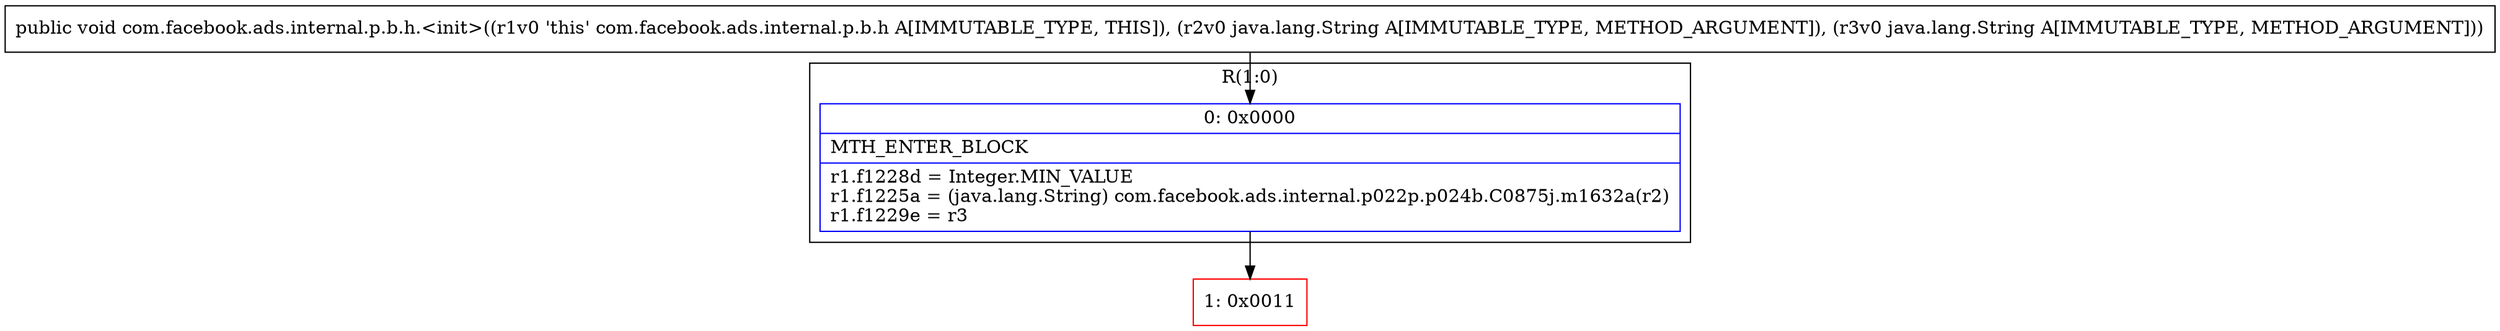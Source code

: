 digraph "CFG forcom.facebook.ads.internal.p.b.h.\<init\>(Ljava\/lang\/String;Ljava\/lang\/String;)V" {
subgraph cluster_Region_1460247864 {
label = "R(1:0)";
node [shape=record,color=blue];
Node_0 [shape=record,label="{0\:\ 0x0000|MTH_ENTER_BLOCK\l|r1.f1228d = Integer.MIN_VALUE\lr1.f1225a = (java.lang.String) com.facebook.ads.internal.p022p.p024b.C0875j.m1632a(r2)\lr1.f1229e = r3\l}"];
}
Node_1 [shape=record,color=red,label="{1\:\ 0x0011}"];
MethodNode[shape=record,label="{public void com.facebook.ads.internal.p.b.h.\<init\>((r1v0 'this' com.facebook.ads.internal.p.b.h A[IMMUTABLE_TYPE, THIS]), (r2v0 java.lang.String A[IMMUTABLE_TYPE, METHOD_ARGUMENT]), (r3v0 java.lang.String A[IMMUTABLE_TYPE, METHOD_ARGUMENT])) }"];
MethodNode -> Node_0;
Node_0 -> Node_1;
}

